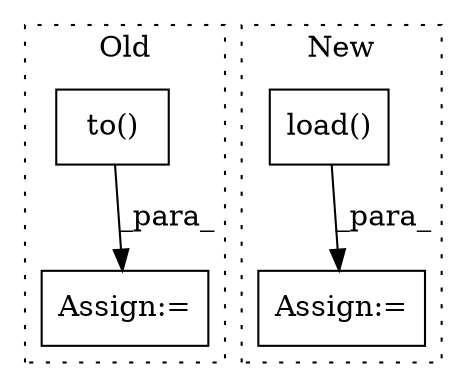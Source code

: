 digraph G {
subgraph cluster0 {
1 [label="to()" a="75" s="1667,1753" l="80,1" shape="box"];
3 [label="Assign:=" a="68" s="1905" l="3" shape="box"];
label = "Old";
style="dotted";
}
subgraph cluster1 {
2 [label="load()" a="75" s="451,486" l="23,1" shape="box"];
4 [label="Assign:=" a="68" s="448" l="3" shape="box"];
label = "New";
style="dotted";
}
1 -> 3 [label="_para_"];
2 -> 4 [label="_para_"];
}